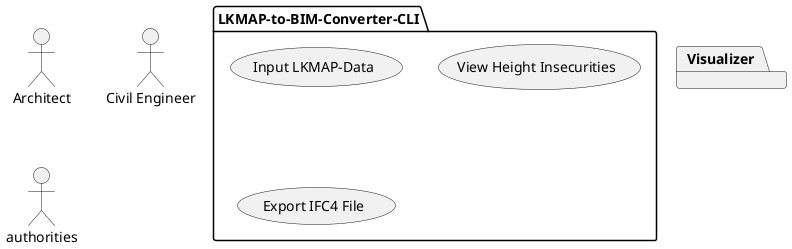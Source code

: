 @startuml
'https://plantuml.com/use-case-diagram

actor Architect as a
actor "Civil Engineer" as ce
actor authorities as auth




package LKMAP-to-BIM-Converter-CLI {
  usecase "Input LKMAP-Data" as UC1
  usecase "View Height Insecurities" as UC2
  usecase "Export IFC4 File" as UC3
}

package Visualizer{
}

@enduml